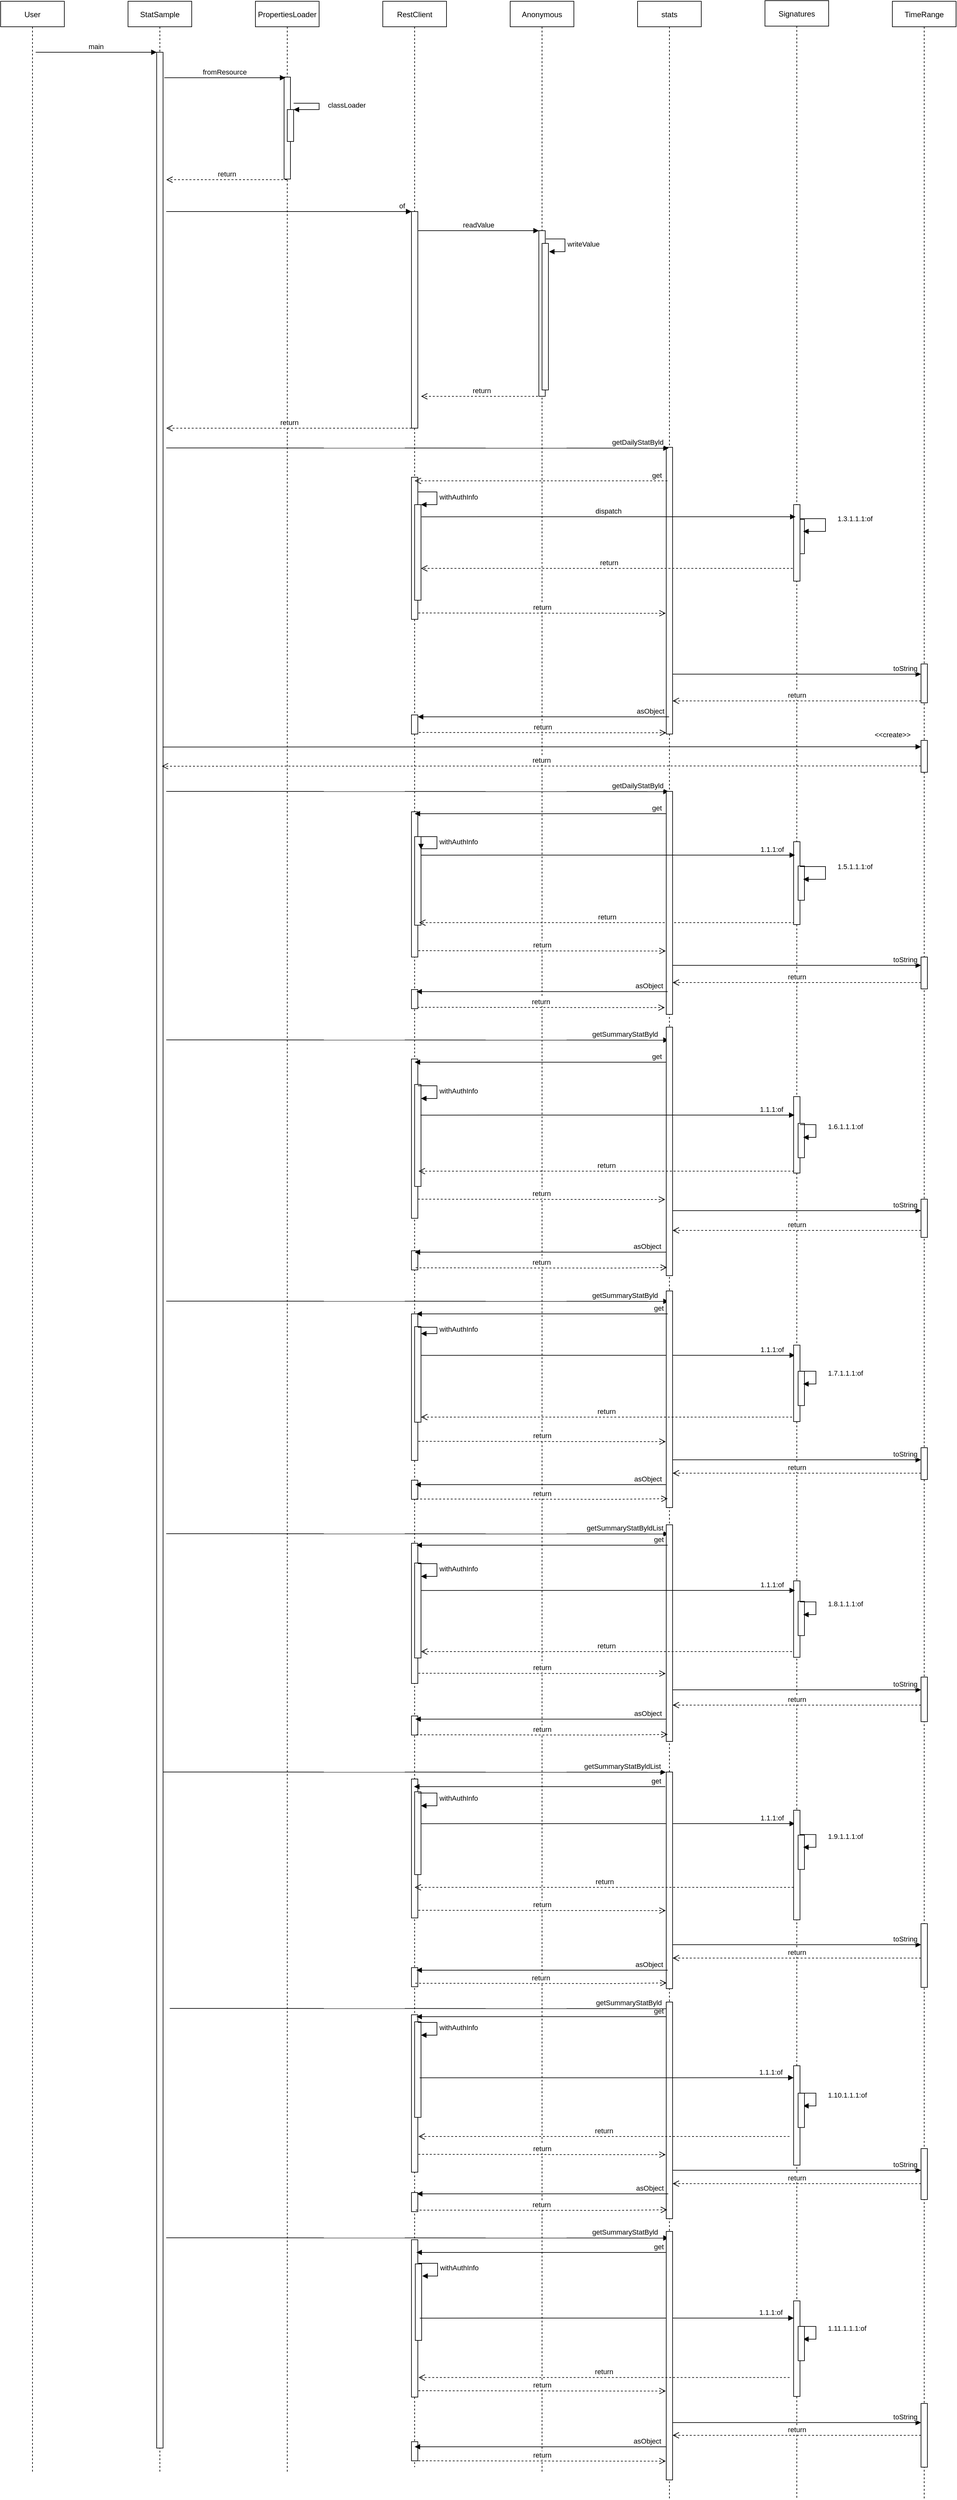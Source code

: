 <mxfile version="15.7.0" type="github">
  <diagram id="kgpKYQtTHZ0yAKxKKP6v" name="Page-1">
    <mxGraphModel dx="1483" dy="781" grid="1" gridSize="10" guides="1" tooltips="1" connect="1" arrows="1" fold="1" page="1" pageScale="1" pageWidth="1169" pageHeight="1654" math="0" shadow="0">
      <root>
        <mxCell id="0" />
        <mxCell id="1" parent="0" />
        <mxCell id="QkMDThP16RGxQZJ2cedM-3" value="RestClient" style="shape=umlLifeline;perimeter=lifelinePerimeter;container=1;collapsible=0;recursiveResize=0;rounded=0;shadow=0;strokeWidth=1;" parent="1" vertex="1">
          <mxGeometry x="680" y="80" width="100" height="3870" as="geometry" />
        </mxCell>
        <mxCell id="QkMDThP16RGxQZJ2cedM-24" value="" style="html=1;points=[];perimeter=orthogonalPerimeter;" parent="QkMDThP16RGxQZJ2cedM-3" vertex="1">
          <mxGeometry x="45" y="330" width="10" height="340" as="geometry" />
        </mxCell>
        <mxCell id="QkMDThP16RGxQZJ2cedM-36" value="" style="html=1;points=[];perimeter=orthogonalPerimeter;" vertex="1" parent="QkMDThP16RGxQZJ2cedM-3">
          <mxGeometry x="45" y="747" width="10" height="223" as="geometry" />
        </mxCell>
        <mxCell id="QkMDThP16RGxQZJ2cedM-37" value="" style="html=1;points=[];perimeter=orthogonalPerimeter;" vertex="1" parent="QkMDThP16RGxQZJ2cedM-3">
          <mxGeometry x="45" y="1120" width="10" height="30" as="geometry" />
        </mxCell>
        <mxCell id="QkMDThP16RGxQZJ2cedM-41" value="" style="html=1;points=[];perimeter=orthogonalPerimeter;" vertex="1" parent="QkMDThP16RGxQZJ2cedM-3">
          <mxGeometry x="45" y="1272" width="10" height="228" as="geometry" />
        </mxCell>
        <mxCell id="QkMDThP16RGxQZJ2cedM-42" value="" style="html=1;points=[];perimeter=orthogonalPerimeter;" vertex="1" parent="QkMDThP16RGxQZJ2cedM-3">
          <mxGeometry x="45" y="1551" width="10" height="30" as="geometry" />
        </mxCell>
        <mxCell id="QkMDThP16RGxQZJ2cedM-48" value="" style="html=1;points=[];perimeter=orthogonalPerimeter;" vertex="1" parent="QkMDThP16RGxQZJ2cedM-3">
          <mxGeometry x="45" y="1660" width="10" height="250" as="geometry" />
        </mxCell>
        <mxCell id="QkMDThP16RGxQZJ2cedM-50" value="" style="html=1;points=[];perimeter=orthogonalPerimeter;" vertex="1" parent="QkMDThP16RGxQZJ2cedM-3">
          <mxGeometry x="45" y="2060" width="10" height="230" as="geometry" />
        </mxCell>
        <mxCell id="QkMDThP16RGxQZJ2cedM-52" value="" style="html=1;points=[];perimeter=orthogonalPerimeter;" vertex="1" parent="QkMDThP16RGxQZJ2cedM-3">
          <mxGeometry x="45" y="2321" width="10" height="30" as="geometry" />
        </mxCell>
        <mxCell id="QkMDThP16RGxQZJ2cedM-53" value="" style="html=1;points=[];perimeter=orthogonalPerimeter;" vertex="1" parent="QkMDThP16RGxQZJ2cedM-3">
          <mxGeometry x="45" y="2420" width="10" height="220" as="geometry" />
        </mxCell>
        <mxCell id="QkMDThP16RGxQZJ2cedM-55" value="" style="html=1;points=[];perimeter=orthogonalPerimeter;" vertex="1" parent="QkMDThP16RGxQZJ2cedM-3">
          <mxGeometry x="45" y="2691" width="10" height="30" as="geometry" />
        </mxCell>
        <mxCell id="QkMDThP16RGxQZJ2cedM-56" value="" style="html=1;points=[];perimeter=orthogonalPerimeter;" vertex="1" parent="QkMDThP16RGxQZJ2cedM-3">
          <mxGeometry x="45" y="2790" width="10" height="218" as="geometry" />
        </mxCell>
        <mxCell id="QkMDThP16RGxQZJ2cedM-58" value="" style="html=1;points=[];perimeter=orthogonalPerimeter;" vertex="1" parent="QkMDThP16RGxQZJ2cedM-3">
          <mxGeometry x="45" y="3086" width="10" height="30" as="geometry" />
        </mxCell>
        <mxCell id="QkMDThP16RGxQZJ2cedM-63" value="" style="html=1;points=[];perimeter=orthogonalPerimeter;" vertex="1" parent="QkMDThP16RGxQZJ2cedM-3">
          <mxGeometry x="45" y="3513" width="10" height="247" as="geometry" />
        </mxCell>
        <mxCell id="QkMDThP16RGxQZJ2cedM-65" value="" style="html=1;points=[];perimeter=orthogonalPerimeter;" vertex="1" parent="QkMDThP16RGxQZJ2cedM-3">
          <mxGeometry x="45" y="3830" width="10" height="30" as="geometry" />
        </mxCell>
        <mxCell id="QkMDThP16RGxQZJ2cedM-66" value="" style="html=1;points=[];perimeter=orthogonalPerimeter;" vertex="1" parent="QkMDThP16RGxQZJ2cedM-3">
          <mxGeometry x="50" y="790" width="10" height="150" as="geometry" />
        </mxCell>
        <mxCell id="QkMDThP16RGxQZJ2cedM-67" value="withAuthInfo" style="edgeStyle=orthogonalEdgeStyle;html=1;align=left;spacingLeft=2;endArrow=block;rounded=0;entryX=1;entryY=0;" edge="1" parent="QkMDThP16RGxQZJ2cedM-3" target="QkMDThP16RGxQZJ2cedM-66">
          <mxGeometry relative="1" as="geometry">
            <mxPoint x="55" y="770" as="sourcePoint" />
            <Array as="points">
              <mxPoint x="85" y="770" />
            </Array>
          </mxGeometry>
        </mxCell>
        <mxCell id="QkMDThP16RGxQZJ2cedM-68" value="" style="html=1;points=[];perimeter=orthogonalPerimeter;" vertex="1" parent="QkMDThP16RGxQZJ2cedM-3">
          <mxGeometry x="50" y="1311" width="10" height="139" as="geometry" />
        </mxCell>
        <mxCell id="QkMDThP16RGxQZJ2cedM-69" value="withAuthInfo" style="edgeStyle=orthogonalEdgeStyle;html=1;align=left;spacingLeft=2;endArrow=block;rounded=0;entryX=1;entryY=0;" edge="1" parent="QkMDThP16RGxQZJ2cedM-3">
          <mxGeometry relative="1" as="geometry">
            <mxPoint x="55" y="1311" as="sourcePoint" />
            <Array as="points">
              <mxPoint x="85" y="1311" />
              <mxPoint x="85" y="1330" />
              <mxPoint x="60" y="1330" />
            </Array>
            <mxPoint x="60" y="1331" as="targetPoint" />
          </mxGeometry>
        </mxCell>
        <mxCell id="QkMDThP16RGxQZJ2cedM-70" value="" style="html=1;points=[];perimeter=orthogonalPerimeter;" vertex="1" parent="QkMDThP16RGxQZJ2cedM-3">
          <mxGeometry x="50" y="1700" width="10" height="160" as="geometry" />
        </mxCell>
        <mxCell id="QkMDThP16RGxQZJ2cedM-71" value="withAuthInfo" style="edgeStyle=orthogonalEdgeStyle;html=1;align=left;spacingLeft=2;endArrow=block;rounded=0;entryX=1;entryY=0;" edge="1" parent="QkMDThP16RGxQZJ2cedM-3">
          <mxGeometry relative="1" as="geometry">
            <mxPoint x="55" y="1702" as="sourcePoint" />
            <Array as="points">
              <mxPoint x="85" y="1702" />
            </Array>
            <mxPoint x="60" y="1722" as="targetPoint" />
          </mxGeometry>
        </mxCell>
        <mxCell id="QkMDThP16RGxQZJ2cedM-72" value="" style="html=1;points=[];perimeter=orthogonalPerimeter;" vertex="1" parent="QkMDThP16RGxQZJ2cedM-3">
          <mxGeometry x="50" y="2080" width="10" height="150" as="geometry" />
        </mxCell>
        <mxCell id="QkMDThP16RGxQZJ2cedM-73" value="withAuthInfo" style="edgeStyle=orthogonalEdgeStyle;html=1;align=left;spacingLeft=2;endArrow=block;rounded=0;entryX=1;entryY=0;" edge="1" parent="QkMDThP16RGxQZJ2cedM-3">
          <mxGeometry relative="1" as="geometry">
            <mxPoint x="55" y="2081" as="sourcePoint" />
            <Array as="points">
              <mxPoint x="85" y="2081" />
            </Array>
            <mxPoint x="60" y="2091" as="targetPoint" />
          </mxGeometry>
        </mxCell>
        <mxCell id="QkMDThP16RGxQZJ2cedM-74" value="" style="html=1;points=[];perimeter=orthogonalPerimeter;" vertex="1" parent="QkMDThP16RGxQZJ2cedM-3">
          <mxGeometry x="50" y="2451" width="10" height="149" as="geometry" />
        </mxCell>
        <mxCell id="QkMDThP16RGxQZJ2cedM-75" value="withAuthInfo" style="edgeStyle=orthogonalEdgeStyle;html=1;align=left;spacingLeft=2;endArrow=block;rounded=0;entryX=1;entryY=0;" edge="1" parent="QkMDThP16RGxQZJ2cedM-3">
          <mxGeometry relative="1" as="geometry">
            <mxPoint x="55" y="2452" as="sourcePoint" />
            <Array as="points">
              <mxPoint x="85" y="2452" />
            </Array>
            <mxPoint x="60" y="2472" as="targetPoint" />
          </mxGeometry>
        </mxCell>
        <mxCell id="QkMDThP16RGxQZJ2cedM-76" value="" style="html=1;points=[];perimeter=orthogonalPerimeter;" vertex="1" parent="QkMDThP16RGxQZJ2cedM-3">
          <mxGeometry x="50" y="2810" width="10" height="130" as="geometry" />
        </mxCell>
        <mxCell id="QkMDThP16RGxQZJ2cedM-77" value="withAuthInfo" style="edgeStyle=orthogonalEdgeStyle;html=1;align=left;spacingLeft=2;endArrow=block;rounded=0;entryX=1;entryY=0;" edge="1" parent="QkMDThP16RGxQZJ2cedM-3">
          <mxGeometry relative="1" as="geometry">
            <mxPoint x="55" y="2812" as="sourcePoint" />
            <Array as="points">
              <mxPoint x="85" y="2812" />
            </Array>
            <mxPoint x="60" y="2832" as="targetPoint" />
          </mxGeometry>
        </mxCell>
        <mxCell id="QkMDThP16RGxQZJ2cedM-80" value="" style="html=1;points=[];perimeter=orthogonalPerimeter;" vertex="1" parent="QkMDThP16RGxQZJ2cedM-3">
          <mxGeometry x="51" y="3551" width="10" height="120" as="geometry" />
        </mxCell>
        <mxCell id="4GVTrCW4khlCdeunZ2BW-209" value="" style="html=1;points=[];perimeter=orthogonalPerimeter;" vertex="1" parent="QkMDThP16RGxQZJ2cedM-3">
          <mxGeometry x="45" y="3160" width="10" height="247" as="geometry" />
        </mxCell>
        <mxCell id="3nuBFxr9cyL0pnOWT2aG-1" value="User" style="shape=umlLifeline;perimeter=lifelinePerimeter;container=1;collapsible=0;recursiveResize=0;rounded=0;shadow=0;strokeWidth=1;" parent="1" vertex="1">
          <mxGeometry x="80" y="80" width="100" height="3880" as="geometry" />
        </mxCell>
        <mxCell id="3nuBFxr9cyL0pnOWT2aG-5" value="StatSample" style="shape=umlLifeline;perimeter=lifelinePerimeter;container=1;collapsible=0;recursiveResize=0;rounded=0;shadow=0;strokeWidth=1;" parent="1" vertex="1">
          <mxGeometry x="280" y="80" width="100" height="3880" as="geometry" />
        </mxCell>
        <mxCell id="3nuBFxr9cyL0pnOWT2aG-6" value="" style="points=[];perimeter=orthogonalPerimeter;rounded=0;shadow=0;strokeWidth=1;" parent="3nuBFxr9cyL0pnOWT2aG-5" vertex="1">
          <mxGeometry x="45" y="80" width="10" height="3760" as="geometry" />
        </mxCell>
        <mxCell id="3nuBFxr9cyL0pnOWT2aG-8" value="main" style="verticalAlign=bottom;endArrow=block;entryX=0;entryY=0;shadow=0;strokeWidth=1;" parent="1" target="3nuBFxr9cyL0pnOWT2aG-6" edge="1">
          <mxGeometry relative="1" as="geometry">
            <mxPoint x="135" y="160.0" as="sourcePoint" />
          </mxGeometry>
        </mxCell>
        <mxCell id="QkMDThP16RGxQZJ2cedM-1" value="PropertiesLoader" style="shape=umlLifeline;perimeter=lifelinePerimeter;container=1;collapsible=0;recursiveResize=0;rounded=0;shadow=0;strokeWidth=1;" parent="1" vertex="1">
          <mxGeometry x="480" y="80" width="100" height="3880" as="geometry" />
        </mxCell>
        <mxCell id="QkMDThP16RGxQZJ2cedM-2" value="" style="points=[];perimeter=orthogonalPerimeter;rounded=0;shadow=0;strokeWidth=1;" parent="QkMDThP16RGxQZJ2cedM-1" vertex="1">
          <mxGeometry x="45" y="119" width="10" height="160" as="geometry" />
        </mxCell>
        <mxCell id="QkMDThP16RGxQZJ2cedM-22" value="" style="html=1;points=[];perimeter=orthogonalPerimeter;" parent="QkMDThP16RGxQZJ2cedM-1" vertex="1">
          <mxGeometry x="50" y="170" width="10" height="50" as="geometry" />
        </mxCell>
        <mxCell id="QkMDThP16RGxQZJ2cedM-23" value="classLoader" style="edgeStyle=orthogonalEdgeStyle;html=1;align=left;spacingLeft=2;endArrow=block;rounded=0;entryX=1;entryY=0;" parent="QkMDThP16RGxQZJ2cedM-1" target="QkMDThP16RGxQZJ2cedM-22" edge="1">
          <mxGeometry x="-0.059" y="10" relative="1" as="geometry">
            <mxPoint x="60" y="160" as="sourcePoint" />
            <Array as="points">
              <mxPoint x="100" y="160" />
              <mxPoint x="100" y="170" />
            </Array>
            <mxPoint as="offset" />
          </mxGeometry>
        </mxCell>
        <mxCell id="QkMDThP16RGxQZJ2cedM-5" value="Anonymous" style="shape=umlLifeline;perimeter=lifelinePerimeter;container=1;collapsible=0;recursiveResize=0;rounded=0;shadow=0;strokeWidth=1;" parent="1" vertex="1">
          <mxGeometry x="880" y="80" width="100" height="3880" as="geometry" />
        </mxCell>
        <mxCell id="QkMDThP16RGxQZJ2cedM-28" value="" style="html=1;points=[];perimeter=orthogonalPerimeter;" parent="QkMDThP16RGxQZJ2cedM-5" vertex="1">
          <mxGeometry x="45" y="360" width="10" height="260" as="geometry" />
        </mxCell>
        <mxCell id="QkMDThP16RGxQZJ2cedM-34" value="" style="html=1;points=[];perimeter=orthogonalPerimeter;" parent="QkMDThP16RGxQZJ2cedM-5" vertex="1">
          <mxGeometry x="50" y="415" width="10" height="175" as="geometry" />
        </mxCell>
        <mxCell id="BU8PxRa7izRdhDDr3gum-3" value="" style="points=[];perimeter=orthogonalPerimeter;rounded=0;shadow=0;strokeWidth=1;" parent="QkMDThP16RGxQZJ2cedM-5" vertex="1">
          <mxGeometry x="50" y="380" width="10" height="230" as="geometry" />
        </mxCell>
        <mxCell id="4GVTrCW4khlCdeunZ2BW-98" value="getDailyStatByld" style="html=1;verticalAlign=bottom;endArrow=block;rounded=0;entryX=0.394;entryY=0.003;entryDx=0;entryDy=0;entryPerimeter=0;" edge="1" parent="QkMDThP16RGxQZJ2cedM-5">
          <mxGeometry x="0.876" width="80" relative="1" as="geometry">
            <mxPoint x="-540" y="1240" as="sourcePoint" />
            <mxPoint x="248.94" y="1240.35" as="targetPoint" />
            <mxPoint as="offset" />
          </mxGeometry>
        </mxCell>
        <mxCell id="4GVTrCW4khlCdeunZ2BW-109" value="getSummaryStatByld" style="html=1;verticalAlign=bottom;endArrow=block;rounded=0;entryX=0.394;entryY=0.003;entryDx=0;entryDy=0;entryPerimeter=0;" edge="1" parent="QkMDThP16RGxQZJ2cedM-5">
          <mxGeometry x="0.825" width="80" relative="1" as="geometry">
            <mxPoint x="-540" y="1630" as="sourcePoint" />
            <mxPoint x="248.94" y="1630.35" as="targetPoint" />
            <mxPoint as="offset" />
          </mxGeometry>
        </mxCell>
        <mxCell id="4GVTrCW4khlCdeunZ2BW-110" value="get" style="html=1;verticalAlign=bottom;endArrow=block;rounded=0;" edge="1" parent="QkMDThP16RGxQZJ2cedM-5">
          <mxGeometry x="-0.926" relative="1" as="geometry">
            <mxPoint x="244.5" y="1665" as="sourcePoint" />
            <mxPoint x="-150" y="1665" as="targetPoint" />
            <mxPoint as="offset" />
          </mxGeometry>
        </mxCell>
        <mxCell id="4GVTrCW4khlCdeunZ2BW-116" value="1.1.1:of" style="html=1;verticalAlign=bottom;endArrow=block;rounded=0;entryX=0.3;entryY=0.1;entryDx=0;entryDy=0;entryPerimeter=0;exitX=1.081;exitY=0.053;exitDx=0;exitDy=0;exitPerimeter=0;" edge="1" parent="QkMDThP16RGxQZJ2cedM-5">
          <mxGeometry x="0.873" width="80" relative="1" as="geometry">
            <mxPoint x="-140.0" y="2125.07" as="sourcePoint" />
            <mxPoint x="447.19" y="2125" as="targetPoint" />
            <mxPoint x="1" as="offset" />
          </mxGeometry>
        </mxCell>
        <mxCell id="4GVTrCW4khlCdeunZ2BW-126" value="getSummaryStatByld" style="html=1;verticalAlign=bottom;endArrow=block;rounded=0;entryX=0.394;entryY=0.003;entryDx=0;entryDy=0;entryPerimeter=0;" edge="1" parent="QkMDThP16RGxQZJ2cedM-5">
          <mxGeometry x="0.825" width="80" relative="1" as="geometry">
            <mxPoint x="-540" y="2040" as="sourcePoint" />
            <mxPoint x="248.94" y="2040.35" as="targetPoint" />
            <mxPoint as="offset" />
          </mxGeometry>
        </mxCell>
        <mxCell id="4GVTrCW4khlCdeunZ2BW-130" value="1.1.1:of" style="html=1;verticalAlign=bottom;endArrow=block;rounded=0;entryX=0.3;entryY=0.1;entryDx=0;entryDy=0;entryPerimeter=0;exitX=1.081;exitY=0.053;exitDx=0;exitDy=0;exitPerimeter=0;" edge="1" parent="QkMDThP16RGxQZJ2cedM-5">
          <mxGeometry x="0.873" width="80" relative="1" as="geometry">
            <mxPoint x="-140" y="2860.07" as="sourcePoint" />
            <mxPoint x="447.19" y="2860.0" as="targetPoint" />
            <mxPoint x="1" as="offset" />
          </mxGeometry>
        </mxCell>
        <mxCell id="4GVTrCW4khlCdeunZ2BW-132" value="return" style="html=1;verticalAlign=bottom;endArrow=open;dashed=1;endSize=8;exitX=1.165;exitY=0.936;rounded=0;exitDx=0;exitDy=0;exitPerimeter=0;" edge="1" parent="QkMDThP16RGxQZJ2cedM-5">
          <mxGeometry relative="1" as="geometry">
            <mxPoint x="244.17" y="2996.47" as="targetPoint" />
            <mxPoint x="-144.18" y="2995.998" as="sourcePoint" />
            <Array as="points">
              <mxPoint x="169.17" y="2996.47" />
            </Array>
          </mxGeometry>
        </mxCell>
        <mxCell id="4GVTrCW4khlCdeunZ2BW-136" value="get" style="html=1;verticalAlign=bottom;endArrow=block;rounded=0;" edge="1" parent="QkMDThP16RGxQZJ2cedM-5">
          <mxGeometry x="-0.926" relative="1" as="geometry">
            <mxPoint x="247.25" y="3163" as="sourcePoint" />
            <mxPoint x="-147.25" y="3163" as="targetPoint" />
            <mxPoint as="offset" />
          </mxGeometry>
        </mxCell>
        <mxCell id="4GVTrCW4khlCdeunZ2BW-194" value="1.1.1:of" style="html=1;verticalAlign=bottom;endArrow=block;rounded=0;entryX=0.3;entryY=0.1;entryDx=0;entryDy=0;entryPerimeter=0;exitX=1.081;exitY=0.053;exitDx=0;exitDy=0;exitPerimeter=0;" edge="1" parent="QkMDThP16RGxQZJ2cedM-5">
          <mxGeometry x="0.873" width="80" relative="1" as="geometry">
            <mxPoint x="-142.01" y="3636.07" as="sourcePoint" />
            <mxPoint x="445.18" y="3636" as="targetPoint" />
            <mxPoint x="1" as="offset" />
          </mxGeometry>
        </mxCell>
        <mxCell id="4GVTrCW4khlCdeunZ2BW-197" value="get" style="html=1;verticalAlign=bottom;endArrow=block;rounded=0;" edge="1" parent="QkMDThP16RGxQZJ2cedM-5">
          <mxGeometry x="-0.926" relative="1" as="geometry">
            <mxPoint x="247.25" y="3533" as="sourcePoint" />
            <mxPoint x="-147.25" y="3533" as="targetPoint" />
            <mxPoint as="offset" />
          </mxGeometry>
        </mxCell>
        <mxCell id="4GVTrCW4khlCdeunZ2BW-205" value="getSummaryStatByldList" style="html=1;verticalAlign=bottom;endArrow=block;rounded=0;entryX=0.394;entryY=0.003;entryDx=0;entryDy=0;entryPerimeter=0;" edge="1" parent="QkMDThP16RGxQZJ2cedM-5">
          <mxGeometry x="0.825" width="80" relative="1" as="geometry">
            <mxPoint x="-540" y="2405" as="sourcePoint" />
            <mxPoint x="248.94" y="2405.35" as="targetPoint" />
            <mxPoint as="offset" />
          </mxGeometry>
        </mxCell>
        <mxCell id="4GVTrCW4khlCdeunZ2BW-207" value="getSummaryStatByld" style="html=1;verticalAlign=bottom;endArrow=block;rounded=0;entryX=0.394;entryY=0.003;entryDx=0;entryDy=0;entryPerimeter=0;" edge="1" parent="QkMDThP16RGxQZJ2cedM-5">
          <mxGeometry x="0.825" width="80" relative="1" as="geometry">
            <mxPoint x="-534.47" y="3150" as="sourcePoint" />
            <mxPoint x="254.47" y="3150.35" as="targetPoint" />
            <mxPoint as="offset" />
          </mxGeometry>
        </mxCell>
        <mxCell id="4GVTrCW4khlCdeunZ2BW-208" value="getSummaryStatByld" style="html=1;verticalAlign=bottom;endArrow=block;rounded=0;entryX=0.394;entryY=0.003;entryDx=0;entryDy=0;entryPerimeter=0;" edge="1" parent="QkMDThP16RGxQZJ2cedM-5">
          <mxGeometry x="0.825" width="80" relative="1" as="geometry">
            <mxPoint x="-540" y="3510" as="sourcePoint" />
            <mxPoint x="248.94" y="3510.35" as="targetPoint" />
            <mxPoint as="offset" />
          </mxGeometry>
        </mxCell>
        <mxCell id="QkMDThP16RGxQZJ2cedM-7" value="stats" style="shape=umlLifeline;perimeter=lifelinePerimeter;container=1;collapsible=0;recursiveResize=0;rounded=0;shadow=0;strokeWidth=1;" parent="1" vertex="1">
          <mxGeometry x="1080" y="80" width="100" height="3920" as="geometry" />
        </mxCell>
        <mxCell id="BU8PxRa7izRdhDDr3gum-17" value="" style="points=[];perimeter=orthogonalPerimeter;rounded=0;shadow=0;strokeWidth=1;" parent="QkMDThP16RGxQZJ2cedM-7" vertex="1">
          <mxGeometry x="45" y="700" width="10" height="450" as="geometry" />
        </mxCell>
        <mxCell id="4GVTrCW4khlCdeunZ2BW-11" value="" style="points=[];perimeter=orthogonalPerimeter;rounded=0;shadow=0;strokeWidth=1;" vertex="1" parent="QkMDThP16RGxQZJ2cedM-7">
          <mxGeometry x="45" y="1610" width="10" height="390" as="geometry" />
        </mxCell>
        <mxCell id="4GVTrCW4khlCdeunZ2BW-15" value="" style="points=[];perimeter=orthogonalPerimeter;rounded=0;shadow=0;strokeWidth=1;" vertex="1" parent="QkMDThP16RGxQZJ2cedM-7">
          <mxGeometry x="45" y="2024" width="10" height="340" as="geometry" />
        </mxCell>
        <mxCell id="4GVTrCW4khlCdeunZ2BW-27" value="" style="points=[];perimeter=orthogonalPerimeter;rounded=0;shadow=0;strokeWidth=1;" vertex="1" parent="QkMDThP16RGxQZJ2cedM-7">
          <mxGeometry x="45" y="2391" width="10" height="340" as="geometry" />
        </mxCell>
        <mxCell id="4GVTrCW4khlCdeunZ2BW-92" value="" style="points=[];perimeter=orthogonalPerimeter;rounded=0;shadow=0;strokeWidth=1;" vertex="1" parent="QkMDThP16RGxQZJ2cedM-7">
          <mxGeometry x="45" y="3500" width="10" height="390" as="geometry" />
        </mxCell>
        <mxCell id="4GVTrCW4khlCdeunZ2BW-103" value="return" style="html=1;verticalAlign=bottom;endArrow=open;dashed=1;endSize=8;rounded=0;" edge="1" parent="QkMDThP16RGxQZJ2cedM-7">
          <mxGeometry relative="1" as="geometry">
            <mxPoint x="246.5" y="1446.0" as="sourcePoint" />
            <mxPoint x="-343" y="1446.0" as="targetPoint" />
            <Array as="points">
              <mxPoint x="157" y="1446" />
            </Array>
          </mxGeometry>
        </mxCell>
        <mxCell id="4GVTrCW4khlCdeunZ2BW-117" value="return" style="html=1;verticalAlign=bottom;endArrow=open;dashed=1;endSize=8;rounded=0;" edge="1" parent="QkMDThP16RGxQZJ2cedM-7">
          <mxGeometry relative="1" as="geometry">
            <mxPoint x="242.5" y="2222" as="sourcePoint" />
            <mxPoint x="-340" y="2222" as="targetPoint" />
            <Array as="points">
              <mxPoint x="153" y="2222" />
            </Array>
          </mxGeometry>
        </mxCell>
        <mxCell id="4GVTrCW4khlCdeunZ2BW-122" value="return" style="html=1;verticalAlign=bottom;endArrow=open;dashed=1;endSize=8;rounded=0;" edge="1" parent="QkMDThP16RGxQZJ2cedM-7">
          <mxGeometry relative="1" as="geometry">
            <mxPoint x="242.5" y="2590" as="sourcePoint" />
            <mxPoint x="-340" y="2590" as="targetPoint" />
            <Array as="points">
              <mxPoint x="153" y="2590" />
            </Array>
          </mxGeometry>
        </mxCell>
        <mxCell id="4GVTrCW4khlCdeunZ2BW-195" value="return" style="html=1;verticalAlign=bottom;endArrow=open;dashed=1;endSize=8;rounded=0;" edge="1" parent="QkMDThP16RGxQZJ2cedM-7">
          <mxGeometry relative="1" as="geometry">
            <mxPoint x="238.68" y="3729.29" as="sourcePoint" />
            <mxPoint x="-343.82" y="3729.29" as="targetPoint" />
            <Array as="points">
              <mxPoint x="149.18" y="3729.29" />
            </Array>
          </mxGeometry>
        </mxCell>
        <mxCell id="QkMDThP16RGxQZJ2cedM-9" value="Signatures" style="shape=umlLifeline;perimeter=lifelinePerimeter;container=1;collapsible=0;recursiveResize=0;rounded=0;shadow=0;strokeWidth=1;" parent="1" vertex="1">
          <mxGeometry x="1280" y="79" width="100" height="3921" as="geometry" />
        </mxCell>
        <mxCell id="BU8PxRa7izRdhDDr3gum-19" value="" style="points=[];perimeter=orthogonalPerimeter;rounded=0;shadow=0;strokeWidth=1;" parent="QkMDThP16RGxQZJ2cedM-9" vertex="1">
          <mxGeometry x="52" y="814.25" width="10" height="53.75" as="geometry" />
        </mxCell>
        <mxCell id="4GVTrCW4khlCdeunZ2BW-2" value="" style="points=[];perimeter=orthogonalPerimeter;rounded=0;shadow=0;strokeWidth=1;" vertex="1" parent="QkMDThP16RGxQZJ2cedM-9">
          <mxGeometry x="45" y="1320" width="10" height="130" as="geometry" />
        </mxCell>
        <mxCell id="4GVTrCW4khlCdeunZ2BW-3" value="" style="points=[];perimeter=orthogonalPerimeter;rounded=0;shadow=0;strokeWidth=1;" vertex="1" parent="QkMDThP16RGxQZJ2cedM-9">
          <mxGeometry x="52" y="1358.12" width="10" height="53.75" as="geometry" />
        </mxCell>
        <mxCell id="4GVTrCW4khlCdeunZ2BW-17" value="" style="points=[];perimeter=orthogonalPerimeter;rounded=0;shadow=0;strokeWidth=1;" vertex="1" parent="QkMDThP16RGxQZJ2cedM-9">
          <mxGeometry x="45" y="1720" width="10" height="120" as="geometry" />
        </mxCell>
        <mxCell id="4GVTrCW4khlCdeunZ2BW-18" value="" style="points=[];perimeter=orthogonalPerimeter;rounded=0;shadow=0;strokeWidth=1;" vertex="1" parent="QkMDThP16RGxQZJ2cedM-9">
          <mxGeometry x="52" y="1762.12" width="10" height="53.75" as="geometry" />
        </mxCell>
        <mxCell id="4GVTrCW4khlCdeunZ2BW-22" value="" style="points=[];perimeter=orthogonalPerimeter;rounded=0;shadow=0;strokeWidth=1;" vertex="1" parent="QkMDThP16RGxQZJ2cedM-9">
          <mxGeometry x="45" y="2110" width="10" height="120" as="geometry" />
        </mxCell>
        <mxCell id="4GVTrCW4khlCdeunZ2BW-23" value="" style="points=[];perimeter=orthogonalPerimeter;rounded=0;shadow=0;strokeWidth=1;" vertex="1" parent="QkMDThP16RGxQZJ2cedM-9">
          <mxGeometry x="52" y="2151.13" width="10" height="53.75" as="geometry" />
        </mxCell>
        <mxCell id="4GVTrCW4khlCdeunZ2BW-25" value="toString" style="html=1;verticalAlign=bottom;endArrow=block;rounded=0;" edge="1" parent="QkMDThP16RGxQZJ2cedM-9">
          <mxGeometry x="0.872" relative="1" as="geometry">
            <mxPoint x="-145" y="2290" as="sourcePoint" />
            <mxPoint x="245" y="2290" as="targetPoint" />
            <mxPoint as="offset" />
          </mxGeometry>
        </mxCell>
        <mxCell id="4GVTrCW4khlCdeunZ2BW-29" value="" style="points=[];perimeter=orthogonalPerimeter;rounded=0;shadow=0;strokeWidth=1;" vertex="1" parent="QkMDThP16RGxQZJ2cedM-9">
          <mxGeometry x="45" y="2480" width="10" height="120" as="geometry" />
        </mxCell>
        <mxCell id="4GVTrCW4khlCdeunZ2BW-30" value="" style="points=[];perimeter=orthogonalPerimeter;rounded=0;shadow=0;strokeWidth=1;" vertex="1" parent="QkMDThP16RGxQZJ2cedM-9">
          <mxGeometry x="52" y="2512.12" width="10" height="53.75" as="geometry" />
        </mxCell>
        <mxCell id="4GVTrCW4khlCdeunZ2BW-35" value="" style="points=[];perimeter=orthogonalPerimeter;rounded=0;shadow=0;strokeWidth=1;" vertex="1" parent="QkMDThP16RGxQZJ2cedM-9">
          <mxGeometry x="45" y="2840" width="10" height="172" as="geometry" />
        </mxCell>
        <mxCell id="4GVTrCW4khlCdeunZ2BW-36" value="" style="points=[];perimeter=orthogonalPerimeter;rounded=0;shadow=0;strokeWidth=1;" vertex="1" parent="QkMDThP16RGxQZJ2cedM-9">
          <mxGeometry x="52" y="2879.12" width="10" height="53.75" as="geometry" />
        </mxCell>
        <mxCell id="4GVTrCW4khlCdeunZ2BW-41" value="" style="points=[];perimeter=orthogonalPerimeter;rounded=0;shadow=0;strokeWidth=1;" vertex="1" parent="QkMDThP16RGxQZJ2cedM-9">
          <mxGeometry x="45" y="3241" width="10" height="156" as="geometry" />
        </mxCell>
        <mxCell id="4GVTrCW4khlCdeunZ2BW-49" value="1.5.1.1.1:of" style="edgeStyle=orthogonalEdgeStyle;html=1;align=left;spacingLeft=2;endArrow=block;rounded=0;entryX=1;entryY=0;" edge="1" parent="QkMDThP16RGxQZJ2cedM-9">
          <mxGeometry x="-0.158" y="15" relative="1" as="geometry">
            <mxPoint x="55" y="1359" as="sourcePoint" />
            <Array as="points">
              <mxPoint x="95" y="1359" />
              <mxPoint x="95" y="1379" />
            </Array>
            <mxPoint x="60" y="1379" as="targetPoint" />
            <mxPoint as="offset" />
          </mxGeometry>
        </mxCell>
        <mxCell id="4GVTrCW4khlCdeunZ2BW-50" value="1.6.1.1.1:of" style="edgeStyle=orthogonalEdgeStyle;html=1;align=left;spacingLeft=2;endArrow=block;rounded=0;entryX=1;entryY=0;" edge="1" parent="QkMDThP16RGxQZJ2cedM-9">
          <mxGeometry x="-0.158" y="15" relative="1" as="geometry">
            <mxPoint x="55" y="1764" as="sourcePoint" />
            <Array as="points">
              <mxPoint x="80" y="1764" />
              <mxPoint x="80" y="1784" />
            </Array>
            <mxPoint x="60" y="1784" as="targetPoint" />
            <mxPoint as="offset" />
          </mxGeometry>
        </mxCell>
        <mxCell id="4GVTrCW4khlCdeunZ2BW-51" value="1.7.1.1.1:of" style="edgeStyle=orthogonalEdgeStyle;html=1;align=left;spacingLeft=2;endArrow=block;rounded=0;entryX=1;entryY=0;" edge="1" parent="QkMDThP16RGxQZJ2cedM-9">
          <mxGeometry x="-0.158" y="15" relative="1" as="geometry">
            <mxPoint x="55" y="2151" as="sourcePoint" />
            <Array as="points">
              <mxPoint x="80" y="2151" />
              <mxPoint x="80" y="2171" />
            </Array>
            <mxPoint x="60" y="2171" as="targetPoint" />
            <mxPoint as="offset" />
          </mxGeometry>
        </mxCell>
        <mxCell id="4GVTrCW4khlCdeunZ2BW-52" value="1.8.1.1.1:of" style="edgeStyle=orthogonalEdgeStyle;html=1;align=left;spacingLeft=2;endArrow=block;rounded=0;entryX=1;entryY=0;" edge="1" parent="QkMDThP16RGxQZJ2cedM-9">
          <mxGeometry x="-0.158" y="15" relative="1" as="geometry">
            <mxPoint x="55" y="2513" as="sourcePoint" />
            <Array as="points">
              <mxPoint x="80" y="2513" />
              <mxPoint x="80" y="2533" />
            </Array>
            <mxPoint x="60" y="2533" as="targetPoint" />
            <mxPoint as="offset" />
          </mxGeometry>
        </mxCell>
        <mxCell id="4GVTrCW4khlCdeunZ2BW-53" value="1.9.1.1.1:of" style="edgeStyle=orthogonalEdgeStyle;html=1;align=left;spacingLeft=2;endArrow=block;rounded=0;entryX=1;entryY=0;" edge="1" parent="QkMDThP16RGxQZJ2cedM-9">
          <mxGeometry x="-0.158" y="15" relative="1" as="geometry">
            <mxPoint x="55" y="2878.06" as="sourcePoint" />
            <Array as="points">
              <mxPoint x="80" y="2878.06" />
              <mxPoint x="80" y="2898.06" />
            </Array>
            <mxPoint x="60" y="2898.06" as="targetPoint" />
            <mxPoint as="offset" />
          </mxGeometry>
        </mxCell>
        <mxCell id="4GVTrCW4khlCdeunZ2BW-61" value="1.10.1.1.1:of" style="edgeStyle=orthogonalEdgeStyle;html=1;align=left;spacingLeft=2;endArrow=block;rounded=0;entryX=1;entryY=0;" edge="1" parent="QkMDThP16RGxQZJ2cedM-9">
          <mxGeometry x="-0.158" y="15" relative="1" as="geometry">
            <mxPoint x="55" y="3284" as="sourcePoint" />
            <Array as="points">
              <mxPoint x="80" y="3284" />
              <mxPoint x="80" y="3304" />
            </Array>
            <mxPoint x="60" y="3304" as="targetPoint" />
            <mxPoint as="offset" />
          </mxGeometry>
        </mxCell>
        <mxCell id="4GVTrCW4khlCdeunZ2BW-62" value="" style="points=[];perimeter=orthogonalPerimeter;rounded=0;shadow=0;strokeWidth=1;" vertex="1" parent="QkMDThP16RGxQZJ2cedM-9">
          <mxGeometry x="52" y="3284.12" width="10" height="53.75" as="geometry" />
        </mxCell>
        <mxCell id="4GVTrCW4khlCdeunZ2BW-63" value="" style="points=[];perimeter=orthogonalPerimeter;rounded=0;shadow=0;strokeWidth=1;" vertex="1" parent="QkMDThP16RGxQZJ2cedM-9">
          <mxGeometry x="45" y="3610" width="10" height="150" as="geometry" />
        </mxCell>
        <mxCell id="4GVTrCW4khlCdeunZ2BW-64" value="1.11.1.1.1:of" style="edgeStyle=orthogonalEdgeStyle;html=1;align=left;spacingLeft=2;endArrow=block;rounded=0;entryX=1;entryY=0;" edge="1" parent="QkMDThP16RGxQZJ2cedM-9">
          <mxGeometry x="-0.158" y="15" relative="1" as="geometry">
            <mxPoint x="55" y="3650.12" as="sourcePoint" />
            <Array as="points">
              <mxPoint x="80" y="3650.12" />
              <mxPoint x="80" y="3670.12" />
            </Array>
            <mxPoint x="60" y="3670.12" as="targetPoint" />
            <mxPoint as="offset" />
          </mxGeometry>
        </mxCell>
        <mxCell id="4GVTrCW4khlCdeunZ2BW-65" value="" style="points=[];perimeter=orthogonalPerimeter;rounded=0;shadow=0;strokeWidth=1;" vertex="1" parent="QkMDThP16RGxQZJ2cedM-9">
          <mxGeometry x="52" y="3650.12" width="10" height="53.75" as="geometry" />
        </mxCell>
        <mxCell id="4GVTrCW4khlCdeunZ2BW-32" value="toString" style="html=1;verticalAlign=bottom;endArrow=block;rounded=0;" edge="1" parent="QkMDThP16RGxQZJ2cedM-9">
          <mxGeometry x="0.872" relative="1" as="geometry">
            <mxPoint x="-145" y="2651" as="sourcePoint" />
            <mxPoint x="245" y="2651" as="targetPoint" />
            <mxPoint as="offset" />
          </mxGeometry>
        </mxCell>
        <mxCell id="QkMDThP16RGxQZJ2cedM-11" value="TimeRange" style="shape=umlLifeline;perimeter=lifelinePerimeter;container=1;collapsible=0;recursiveResize=0;rounded=0;shadow=0;strokeWidth=1;" parent="1" vertex="1">
          <mxGeometry x="1480" y="80" width="100" height="3920" as="geometry" />
        </mxCell>
        <mxCell id="BU8PxRa7izRdhDDr3gum-22" value="" style="html=1;points=[];perimeter=orthogonalPerimeter;" parent="QkMDThP16RGxQZJ2cedM-11" vertex="1">
          <mxGeometry x="45" y="1040" width="10" height="61" as="geometry" />
        </mxCell>
        <mxCell id="4GVTrCW4khlCdeunZ2BW-7" value="" style="html=1;points=[];perimeter=orthogonalPerimeter;" vertex="1" parent="QkMDThP16RGxQZJ2cedM-11">
          <mxGeometry x="45" y="1500" width="10" height="50" as="geometry" />
        </mxCell>
        <mxCell id="4GVTrCW4khlCdeunZ2BW-16" value="" style="html=1;points=[];perimeter=orthogonalPerimeter;" vertex="1" parent="QkMDThP16RGxQZJ2cedM-11">
          <mxGeometry x="45" y="1160" width="10" height="50" as="geometry" />
        </mxCell>
        <mxCell id="4GVTrCW4khlCdeunZ2BW-19" value="" style="html=1;points=[];perimeter=orthogonalPerimeter;" vertex="1" parent="QkMDThP16RGxQZJ2cedM-11">
          <mxGeometry x="45" y="1880" width="10" height="60" as="geometry" />
        </mxCell>
        <mxCell id="4GVTrCW4khlCdeunZ2BW-24" value="" style="html=1;points=[];perimeter=orthogonalPerimeter;" vertex="1" parent="QkMDThP16RGxQZJ2cedM-11">
          <mxGeometry x="45" y="2270" width="10" height="50" as="geometry" />
        </mxCell>
        <mxCell id="4GVTrCW4khlCdeunZ2BW-31" value="" style="html=1;points=[];perimeter=orthogonalPerimeter;" vertex="1" parent="QkMDThP16RGxQZJ2cedM-11">
          <mxGeometry x="45" y="2630" width="10" height="70" as="geometry" />
        </mxCell>
        <mxCell id="4GVTrCW4khlCdeunZ2BW-37" value="" style="html=1;points=[];perimeter=orthogonalPerimeter;" vertex="1" parent="QkMDThP16RGxQZJ2cedM-11">
          <mxGeometry x="45" y="3017" width="10" height="100" as="geometry" />
        </mxCell>
        <mxCell id="4GVTrCW4khlCdeunZ2BW-43" value="" style="html=1;points=[];perimeter=orthogonalPerimeter;" vertex="1" parent="QkMDThP16RGxQZJ2cedM-11">
          <mxGeometry x="45" y="3370" width="10" height="80" as="geometry" />
        </mxCell>
        <mxCell id="4GVTrCW4khlCdeunZ2BW-95" value="" style="html=1;points=[];perimeter=orthogonalPerimeter;" vertex="1" parent="QkMDThP16RGxQZJ2cedM-11">
          <mxGeometry x="45" y="3770" width="10" height="100" as="geometry" />
        </mxCell>
        <mxCell id="BU8PxRa7izRdhDDr3gum-12" value="writeValue" style="edgeStyle=orthogonalEdgeStyle;html=1;align=left;spacingLeft=2;endArrow=block;rounded=0;entryX=1;entryY=0;" parent="1" edge="1">
          <mxGeometry relative="1" as="geometry">
            <mxPoint x="936" y="453" as="sourcePoint" />
            <Array as="points">
              <mxPoint x="966" y="453" />
            </Array>
            <mxPoint x="941" y="473" as="targetPoint" />
          </mxGeometry>
        </mxCell>
        <mxCell id="QkMDThP16RGxQZJ2cedM-19" value="fromResource" style="verticalAlign=bottom;endArrow=block;shadow=0;strokeWidth=1;" parent="1" edge="1">
          <mxGeometry relative="1" as="geometry">
            <mxPoint x="337" y="200" as="sourcePoint" />
            <mxPoint x="527" y="200" as="targetPoint" />
          </mxGeometry>
        </mxCell>
        <mxCell id="BU8PxRa7izRdhDDr3gum-23" value="toString" style="html=1;verticalAlign=bottom;endArrow=block;rounded=0;" parent="1" edge="1">
          <mxGeometry x="0.872" relative="1" as="geometry">
            <mxPoint x="1135" y="1136.0" as="sourcePoint" />
            <mxPoint x="1525" y="1136.0" as="targetPoint" />
            <mxPoint as="offset" />
          </mxGeometry>
        </mxCell>
        <mxCell id="QkMDThP16RGxQZJ2cedM-21" value="return" style="html=1;verticalAlign=bottom;endArrow=open;dashed=1;endSize=8;rounded=0;" parent="1" source="QkMDThP16RGxQZJ2cedM-1" edge="1">
          <mxGeometry relative="1" as="geometry">
            <mxPoint x="420" y="360" as="sourcePoint" />
            <mxPoint x="340" y="360" as="targetPoint" />
          </mxGeometry>
        </mxCell>
        <mxCell id="BU8PxRa7izRdhDDr3gum-24" value="return" style="html=1;verticalAlign=bottom;endArrow=open;dashed=1;endSize=8;exitX=0;exitY=0.95;rounded=0;" parent="1" source="BU8PxRa7izRdhDDr3gum-22" target="BU8PxRa7izRdhDDr3gum-17" edge="1">
          <mxGeometry relative="1" as="geometry">
            <mxPoint x="1130" y="1136" as="targetPoint" />
          </mxGeometry>
        </mxCell>
        <mxCell id="QkMDThP16RGxQZJ2cedM-26" value="return" style="html=1;verticalAlign=bottom;endArrow=open;dashed=1;endSize=8;exitX=0;exitY=0.95;rounded=0;" parent="1" edge="1">
          <mxGeometry relative="1" as="geometry">
            <mxPoint x="340" y="750" as="targetPoint" />
            <mxPoint x="725" y="750.0" as="sourcePoint" />
          </mxGeometry>
        </mxCell>
        <mxCell id="QkMDThP16RGxQZJ2cedM-25" value="of" style="html=1;verticalAlign=bottom;endArrow=block;entryX=0;entryY=0;rounded=0;" parent="1" target="QkMDThP16RGxQZJ2cedM-24" edge="1">
          <mxGeometry x="0.92" relative="1" as="geometry">
            <mxPoint x="350" y="410" as="sourcePoint" />
            <mxPoint as="offset" />
          </mxGeometry>
        </mxCell>
        <mxCell id="QkMDThP16RGxQZJ2cedM-27" value="" style="html=1;verticalAlign=bottom;endArrow=block;entryX=0;entryY=0;rounded=0;" parent="1" target="QkMDThP16RGxQZJ2cedM-24" edge="1">
          <mxGeometry relative="1" as="geometry">
            <mxPoint x="340" y="410" as="sourcePoint" />
          </mxGeometry>
        </mxCell>
        <mxCell id="QkMDThP16RGxQZJ2cedM-30" value="return" style="html=1;verticalAlign=bottom;endArrow=open;dashed=1;endSize=8;rounded=0;" parent="1" edge="1">
          <mxGeometry relative="1" as="geometry">
            <mxPoint x="740" y="700" as="targetPoint" />
            <mxPoint x="929.5" y="700" as="sourcePoint" />
          </mxGeometry>
        </mxCell>
        <mxCell id="QkMDThP16RGxQZJ2cedM-29" value="readValue" style="html=1;verticalAlign=bottom;endArrow=block;entryX=0;entryY=0;rounded=0;" parent="1" source="QkMDThP16RGxQZJ2cedM-24" target="QkMDThP16RGxQZJ2cedM-28" edge="1">
          <mxGeometry relative="1" as="geometry">
            <mxPoint x="855" y="440" as="sourcePoint" />
          </mxGeometry>
        </mxCell>
        <mxCell id="4GVTrCW4khlCdeunZ2BW-1" value="" style="points=[];perimeter=orthogonalPerimeter;rounded=0;shadow=0;strokeWidth=1;" vertex="1" parent="1">
          <mxGeometry x="1125" y="1320" width="10" height="350" as="geometry" />
        </mxCell>
        <mxCell id="QkMDThP16RGxQZJ2cedM-44" value="" style="html=1;points=[];perimeter=orthogonalPerimeter;" vertex="1" parent="1">
          <mxGeometry x="725" y="2041" width="10" height="30" as="geometry" />
        </mxCell>
        <mxCell id="4GVTrCW4khlCdeunZ2BW-9" value="toString" style="html=1;verticalAlign=bottom;endArrow=block;rounded=0;" edge="1" parent="1">
          <mxGeometry x="0.872" relative="1" as="geometry">
            <mxPoint x="1135" y="1593.0" as="sourcePoint" />
            <mxPoint x="1525" y="1593.0" as="targetPoint" />
            <mxPoint as="offset" />
          </mxGeometry>
        </mxCell>
        <mxCell id="4GVTrCW4khlCdeunZ2BW-10" value="return" style="html=1;verticalAlign=bottom;endArrow=open;dashed=1;endSize=8;exitX=0;exitY=0.95;rounded=0;" edge="1" parent="1">
          <mxGeometry relative="1" as="geometry">
            <mxPoint x="1135" y="1620.0" as="targetPoint" />
            <mxPoint x="1525" y="1620.0" as="sourcePoint" />
          </mxGeometry>
        </mxCell>
        <mxCell id="QkMDThP16RGxQZJ2cedM-61" value="" style="html=1;points=[];perimeter=orthogonalPerimeter;" vertex="1" parent="1">
          <mxGeometry x="725" y="3519" width="10" height="30" as="geometry" />
        </mxCell>
        <mxCell id="QkMDThP16RGxQZJ2cedM-78" value="" style="html=1;points=[];perimeter=orthogonalPerimeter;" vertex="1" parent="1">
          <mxGeometry x="730" y="3251" width="10" height="150" as="geometry" />
        </mxCell>
        <mxCell id="4GVTrCW4khlCdeunZ2BW-20" value="toString" style="html=1;verticalAlign=bottom;endArrow=block;rounded=0;" edge="1" parent="1">
          <mxGeometry x="0.872" relative="1" as="geometry">
            <mxPoint x="1135" y="1978" as="sourcePoint" />
            <mxPoint x="1525" y="1978" as="targetPoint" />
            <mxPoint as="offset" />
          </mxGeometry>
        </mxCell>
        <mxCell id="QkMDThP16RGxQZJ2cedM-79" value="withAuthInfo" style="edgeStyle=orthogonalEdgeStyle;html=1;align=left;spacingLeft=2;endArrow=block;rounded=0;entryX=1;entryY=0;" edge="1" parent="1">
          <mxGeometry relative="1" as="geometry">
            <mxPoint x="735" y="3252" as="sourcePoint" />
            <Array as="points">
              <mxPoint x="765" y="3252" />
            </Array>
            <mxPoint x="740" y="3272" as="targetPoint" />
          </mxGeometry>
        </mxCell>
        <mxCell id="4GVTrCW4khlCdeunZ2BW-21" value="return" style="html=1;verticalAlign=bottom;endArrow=open;dashed=1;endSize=8;exitX=0;exitY=0.95;rounded=0;" edge="1" parent="1">
          <mxGeometry relative="1" as="geometry">
            <mxPoint x="1135" y="2009" as="targetPoint" />
            <mxPoint x="1525" y="2009" as="sourcePoint" />
          </mxGeometry>
        </mxCell>
        <mxCell id="4GVTrCW4khlCdeunZ2BW-26" value="return" style="html=1;verticalAlign=bottom;endArrow=open;dashed=1;endSize=8;exitX=0;exitY=0.95;rounded=0;" edge="1" parent="1">
          <mxGeometry relative="1" as="geometry">
            <mxPoint x="1135" y="2390" as="targetPoint" />
            <mxPoint x="1525" y="2390" as="sourcePoint" />
          </mxGeometry>
        </mxCell>
        <mxCell id="4GVTrCW4khlCdeunZ2BW-33" value="return" style="html=1;verticalAlign=bottom;endArrow=open;dashed=1;endSize=8;exitX=0;exitY=0.95;rounded=0;" edge="1" parent="1">
          <mxGeometry relative="1" as="geometry">
            <mxPoint x="1135" y="2754" as="targetPoint" />
            <mxPoint x="1525" y="2754" as="sourcePoint" />
          </mxGeometry>
        </mxCell>
        <mxCell id="4GVTrCW4khlCdeunZ2BW-34" value="" style="points=[];perimeter=orthogonalPerimeter;rounded=0;shadow=0;strokeWidth=1;" vertex="1" parent="1">
          <mxGeometry x="1125" y="2859" width="10" height="340" as="geometry" />
        </mxCell>
        <mxCell id="QkMDThP16RGxQZJ2cedM-84" value="getDailyStatByld" style="html=1;verticalAlign=bottom;endArrow=block;rounded=0;entryX=0.394;entryY=0.003;entryDx=0;entryDy=0;entryPerimeter=0;" edge="1" parent="1" target="BU8PxRa7izRdhDDr3gum-17">
          <mxGeometry x="0.876" width="80" relative="1" as="geometry">
            <mxPoint x="340" y="781" as="sourcePoint" />
            <mxPoint x="620" y="770" as="targetPoint" />
            <mxPoint as="offset" />
          </mxGeometry>
        </mxCell>
        <mxCell id="4GVTrCW4khlCdeunZ2BW-38" value="toString" style="html=1;verticalAlign=bottom;endArrow=block;rounded=0;" edge="1" parent="1">
          <mxGeometry x="0.872" relative="1" as="geometry">
            <mxPoint x="1135" y="3130" as="sourcePoint" />
            <mxPoint x="1525" y="3130" as="targetPoint" />
            <mxPoint as="offset" />
          </mxGeometry>
        </mxCell>
        <mxCell id="4GVTrCW4khlCdeunZ2BW-39" value="return" style="html=1;verticalAlign=bottom;endArrow=open;dashed=1;endSize=8;exitX=0;exitY=0.95;rounded=0;" edge="1" parent="1">
          <mxGeometry relative="1" as="geometry">
            <mxPoint x="1135" y="3151" as="targetPoint" />
            <mxPoint x="1525" y="3151" as="sourcePoint" />
          </mxGeometry>
        </mxCell>
        <mxCell id="QkMDThP16RGxQZJ2cedM-86" value="return" style="html=1;verticalAlign=bottom;endArrow=open;dashed=1;endSize=8;rounded=0;" edge="1" parent="1" source="QkMDThP16RGxQZJ2cedM-9">
          <mxGeometry relative="1" as="geometry">
            <mxPoint x="1210" y="880" as="sourcePoint" />
            <mxPoint x="740" y="970" as="targetPoint" />
            <Array as="points">
              <mxPoint x="1240" y="970" />
            </Array>
          </mxGeometry>
        </mxCell>
        <mxCell id="4GVTrCW4khlCdeunZ2BW-44" value="toString" style="html=1;verticalAlign=bottom;endArrow=block;rounded=0;" edge="1" parent="1">
          <mxGeometry x="0.872" relative="1" as="geometry">
            <mxPoint x="1135" y="3484" as="sourcePoint" />
            <mxPoint x="1525" y="3484" as="targetPoint" />
            <mxPoint as="offset" />
          </mxGeometry>
        </mxCell>
        <mxCell id="4GVTrCW4khlCdeunZ2BW-45" value="return" style="html=1;verticalAlign=bottom;endArrow=open;dashed=1;endSize=8;exitX=0;exitY=0.95;rounded=0;" edge="1" parent="1">
          <mxGeometry relative="1" as="geometry">
            <mxPoint x="1135" y="3505" as="targetPoint" />
            <mxPoint x="1525" y="3505" as="sourcePoint" />
          </mxGeometry>
        </mxCell>
        <mxCell id="4GVTrCW4khlCdeunZ2BW-47" value="&amp;lt;&amp;lt;create&amp;gt;&amp;gt;" style="html=1;verticalAlign=bottom;endArrow=block;rounded=0;exitX=0.933;exitY=0.29;exitDx=0;exitDy=0;exitPerimeter=0;" edge="1" parent="1" source="3nuBFxr9cyL0pnOWT2aG-6" target="4GVTrCW4khlCdeunZ2BW-16">
          <mxGeometry x="0.924" y="10" relative="1" as="geometry">
            <mxPoint x="340" y="1250" as="sourcePoint" />
            <mxPoint x="1490" y="1240" as="targetPoint" />
            <mxPoint as="offset" />
            <Array as="points">
              <mxPoint x="1170" y="1250" />
              <mxPoint x="1480" y="1250" />
            </Array>
          </mxGeometry>
        </mxCell>
        <mxCell id="4GVTrCW4khlCdeunZ2BW-48" value="return" style="html=1;verticalAlign=bottom;endArrow=open;dashed=1;endSize=8;exitX=0;exitY=0.95;rounded=0;entryX=0.8;entryY=0.298;entryDx=0;entryDy=0;entryPerimeter=0;" edge="1" parent="1" target="3nuBFxr9cyL0pnOWT2aG-6">
          <mxGeometry relative="1" as="geometry">
            <mxPoint x="1135" y="1280" as="targetPoint" />
            <mxPoint x="1525" y="1280" as="sourcePoint" />
          </mxGeometry>
        </mxCell>
        <mxCell id="BU8PxRa7izRdhDDr3gum-18" value="" style="points=[];perimeter=orthogonalPerimeter;rounded=0;shadow=0;strokeWidth=1;" parent="1" vertex="1">
          <mxGeometry x="1325" y="870" width="10" height="120" as="geometry" />
        </mxCell>
        <mxCell id="4GVTrCW4khlCdeunZ2BW-46" value="1.3.1.1.1:of" style="edgeStyle=orthogonalEdgeStyle;html=1;align=left;spacingLeft=2;endArrow=block;rounded=0;entryX=1;entryY=0;" edge="1" parent="1">
          <mxGeometry x="-0.158" y="15" relative="1" as="geometry">
            <mxPoint x="1335" y="892" as="sourcePoint" />
            <Array as="points">
              <mxPoint x="1375" y="892" />
              <mxPoint x="1375" y="912" />
            </Array>
            <mxPoint x="1340" y="912" as="targetPoint" />
            <mxPoint as="offset" />
          </mxGeometry>
        </mxCell>
        <mxCell id="4GVTrCW4khlCdeunZ2BW-58" value="get" style="html=1;verticalAlign=bottom;endArrow=open;dashed=1;endSize=8;rounded=0;exitX=0.18;exitY=0.117;exitDx=0;exitDy=0;exitPerimeter=0;" edge="1" parent="1" source="BU8PxRa7izRdhDDr3gum-17" target="QkMDThP16RGxQZJ2cedM-3">
          <mxGeometry x="-0.915" relative="1" as="geometry">
            <mxPoint x="910" y="830" as="targetPoint" />
            <mxPoint x="1099.5" y="830" as="sourcePoint" />
            <mxPoint as="offset" />
          </mxGeometry>
        </mxCell>
        <mxCell id="QkMDThP16RGxQZJ2cedM-87" value="dispatch" style="html=1;verticalAlign=bottom;endArrow=block;rounded=0;entryX=0.3;entryY=0.1;entryDx=0;entryDy=0;entryPerimeter=0;exitX=1.081;exitY=0.053;exitDx=0;exitDy=0;exitPerimeter=0;" edge="1" parent="1">
          <mxGeometry width="80" relative="1" as="geometry">
            <mxPoint x="740.81" y="889.07" as="sourcePoint" />
            <mxPoint x="1328" y="889.0" as="targetPoint" />
          </mxGeometry>
        </mxCell>
        <mxCell id="4GVTrCW4khlCdeunZ2BW-93" value="toString" style="html=1;verticalAlign=bottom;endArrow=block;rounded=0;" edge="1" parent="1">
          <mxGeometry x="0.872" relative="1" as="geometry">
            <mxPoint x="1135" y="3880" as="sourcePoint" />
            <mxPoint x="1525" y="3880" as="targetPoint" />
            <mxPoint as="offset" />
          </mxGeometry>
        </mxCell>
        <mxCell id="4GVTrCW4khlCdeunZ2BW-94" value="return" style="html=1;verticalAlign=bottom;endArrow=open;dashed=1;endSize=8;exitX=0;exitY=0.95;rounded=0;" edge="1" parent="1">
          <mxGeometry relative="1" as="geometry">
            <mxPoint x="1135" y="3900" as="targetPoint" />
            <mxPoint x="1525" y="3900" as="sourcePoint" />
          </mxGeometry>
        </mxCell>
        <mxCell id="4GVTrCW4khlCdeunZ2BW-96" value="return" style="html=1;verticalAlign=bottom;endArrow=open;dashed=1;endSize=8;exitX=1.165;exitY=0.936;rounded=0;exitDx=0;exitDy=0;exitPerimeter=0;" edge="1" parent="1">
          <mxGeometry relative="1" as="geometry">
            <mxPoint x="1124.18" y="1040.47" as="targetPoint" />
            <mxPoint x="735.83" y="1039.998" as="sourcePoint" />
            <Array as="points">
              <mxPoint x="1049.18" y="1040.47" />
            </Array>
          </mxGeometry>
        </mxCell>
        <mxCell id="4GVTrCW4khlCdeunZ2BW-97" value="asObject" style="html=1;verticalAlign=bottom;endArrow=block;rounded=0;" edge="1" parent="1">
          <mxGeometry x="-0.85" relative="1" as="geometry">
            <mxPoint x="1129.5" y="1203" as="sourcePoint" />
            <mxPoint x="735" y="1203" as="targetPoint" />
            <mxPoint as="offset" />
          </mxGeometry>
        </mxCell>
        <mxCell id="4GVTrCW4khlCdeunZ2BW-101" value="get" style="html=1;verticalAlign=bottom;endArrow=block;rounded=0;" edge="1" parent="1">
          <mxGeometry x="-0.926" relative="1" as="geometry">
            <mxPoint x="1124.5" y="1355" as="sourcePoint" />
            <mxPoint x="730" y="1355" as="targetPoint" />
            <mxPoint as="offset" />
          </mxGeometry>
        </mxCell>
        <mxCell id="4GVTrCW4khlCdeunZ2BW-102" value="1.1.1:of" style="html=1;verticalAlign=bottom;endArrow=block;rounded=0;entryX=0.3;entryY=0.1;entryDx=0;entryDy=0;entryPerimeter=0;exitX=1.081;exitY=0.053;exitDx=0;exitDy=0;exitPerimeter=0;" edge="1" parent="1">
          <mxGeometry x="0.873" width="80" relative="1" as="geometry">
            <mxPoint x="740" y="1420.07" as="sourcePoint" />
            <mxPoint x="1327.19" y="1420.0" as="targetPoint" />
            <mxPoint x="1" as="offset" />
          </mxGeometry>
        </mxCell>
        <mxCell id="4GVTrCW4khlCdeunZ2BW-104" value="return" style="html=1;verticalAlign=bottom;endArrow=open;dashed=1;endSize=8;exitX=1.165;exitY=0.936;rounded=0;exitDx=0;exitDy=0;exitPerimeter=0;" edge="1" parent="1">
          <mxGeometry relative="1" as="geometry">
            <mxPoint x="1124.17" y="1570.47" as="targetPoint" />
            <mxPoint x="735.82" y="1569.998" as="sourcePoint" />
            <Array as="points">
              <mxPoint x="1049.17" y="1570.47" />
            </Array>
          </mxGeometry>
        </mxCell>
        <mxCell id="4GVTrCW4khlCdeunZ2BW-105" value="return" style="html=1;verticalAlign=bottom;endArrow=open;dashed=1;endSize=8;exitX=1.165;exitY=0.936;rounded=0;exitDx=0;exitDy=0;exitPerimeter=0;" edge="1" parent="1">
          <mxGeometry relative="1" as="geometry">
            <mxPoint x="1125" y="1228" as="targetPoint" />
            <mxPoint x="736.65" y="1227.528" as="sourcePoint" />
            <Array as="points">
              <mxPoint x="1050" y="1228" />
            </Array>
          </mxGeometry>
        </mxCell>
        <mxCell id="4GVTrCW4khlCdeunZ2BW-106" value="asObject" style="html=1;verticalAlign=bottom;endArrow=block;rounded=0;" edge="1" parent="1">
          <mxGeometry x="-0.85" relative="1" as="geometry">
            <mxPoint x="1127.25" y="1634.3" as="sourcePoint" />
            <mxPoint x="732.75" y="1634.3" as="targetPoint" />
            <mxPoint as="offset" />
          </mxGeometry>
        </mxCell>
        <mxCell id="4GVTrCW4khlCdeunZ2BW-107" value="return" style="html=1;verticalAlign=bottom;endArrow=open;dashed=1;endSize=8;exitX=1.165;exitY=0.936;rounded=0;exitDx=0;exitDy=0;exitPerimeter=0;" edge="1" parent="1">
          <mxGeometry relative="1" as="geometry">
            <mxPoint x="1122.75" y="1659.3" as="targetPoint" />
            <mxPoint x="734.4" y="1658.828" as="sourcePoint" />
            <Array as="points">
              <mxPoint x="1047.75" y="1659.3" />
            </Array>
          </mxGeometry>
        </mxCell>
        <mxCell id="4GVTrCW4khlCdeunZ2BW-111" value="return" style="html=1;verticalAlign=bottom;endArrow=open;dashed=1;endSize=8;rounded=0;" edge="1" parent="1">
          <mxGeometry relative="1" as="geometry">
            <mxPoint x="1325.68" y="1916" as="sourcePoint" />
            <mxPoint x="736.18" y="1916" as="targetPoint" />
            <Array as="points">
              <mxPoint x="1236.18" y="1916" />
            </Array>
          </mxGeometry>
        </mxCell>
        <mxCell id="4GVTrCW4khlCdeunZ2BW-112" value="1.1.1:of" style="html=1;verticalAlign=bottom;endArrow=block;rounded=0;entryX=0.3;entryY=0.1;entryDx=0;entryDy=0;entryPerimeter=0;exitX=1.081;exitY=0.053;exitDx=0;exitDy=0;exitPerimeter=0;" edge="1" parent="1">
          <mxGeometry x="0.873" width="80" relative="1" as="geometry">
            <mxPoint x="739.18" y="1828.07" as="sourcePoint" />
            <mxPoint x="1326.37" y="1828" as="targetPoint" />
            <mxPoint x="1" as="offset" />
          </mxGeometry>
        </mxCell>
        <mxCell id="4GVTrCW4khlCdeunZ2BW-113" value="return" style="html=1;verticalAlign=bottom;endArrow=open;dashed=1;endSize=8;exitX=1.165;exitY=0.936;rounded=0;exitDx=0;exitDy=0;exitPerimeter=0;" edge="1" parent="1">
          <mxGeometry relative="1" as="geometry">
            <mxPoint x="1123.35" y="1960.47" as="targetPoint" />
            <mxPoint x="735.0" y="1959.998" as="sourcePoint" />
            <Array as="points">
              <mxPoint x="1048.35" y="1960.47" />
            </Array>
          </mxGeometry>
        </mxCell>
        <mxCell id="4GVTrCW4khlCdeunZ2BW-114" value="asObject" style="html=1;verticalAlign=bottom;endArrow=block;rounded=0;" edge="1" parent="1">
          <mxGeometry x="-0.85" relative="1" as="geometry">
            <mxPoint x="1124.5" y="2043.15" as="sourcePoint" />
            <mxPoint x="730" y="2043.15" as="targetPoint" />
            <mxPoint as="offset" />
          </mxGeometry>
        </mxCell>
        <mxCell id="4GVTrCW4khlCdeunZ2BW-115" value="return" style="html=1;verticalAlign=bottom;endArrow=open;dashed=1;endSize=8;exitX=1.165;exitY=0.936;rounded=0;exitDx=0;exitDy=0;exitPerimeter=0;entryX=0.129;entryY=0.967;entryDx=0;entryDy=0;entryPerimeter=0;" edge="1" parent="1" target="4GVTrCW4khlCdeunZ2BW-11">
          <mxGeometry relative="1" as="geometry">
            <mxPoint x="1120" y="2068.15" as="targetPoint" />
            <mxPoint x="731.65" y="2067.678" as="sourcePoint" />
            <Array as="points">
              <mxPoint x="1045" y="2068.15" />
            </Array>
          </mxGeometry>
        </mxCell>
        <mxCell id="4GVTrCW4khlCdeunZ2BW-118" value="return" style="html=1;verticalAlign=bottom;endArrow=open;dashed=1;endSize=8;exitX=1.165;exitY=0.936;rounded=0;exitDx=0;exitDy=0;exitPerimeter=0;" edge="1" parent="1">
          <mxGeometry relative="1" as="geometry">
            <mxPoint x="1124.18" y="2340.47" as="targetPoint" />
            <mxPoint x="735.83" y="2339.998" as="sourcePoint" />
            <Array as="points">
              <mxPoint x="1049.18" y="2340.47" />
            </Array>
          </mxGeometry>
        </mxCell>
        <mxCell id="4GVTrCW4khlCdeunZ2BW-119" value="asObject" style="html=1;verticalAlign=bottom;endArrow=block;rounded=0;" edge="1" parent="1">
          <mxGeometry x="-0.85" relative="1" as="geometry">
            <mxPoint x="1125.5" y="2408" as="sourcePoint" />
            <mxPoint x="731" y="2408" as="targetPoint" />
            <mxPoint as="offset" />
          </mxGeometry>
        </mxCell>
        <mxCell id="4GVTrCW4khlCdeunZ2BW-120" value="return" style="html=1;verticalAlign=bottom;endArrow=open;dashed=1;endSize=8;exitX=1.165;exitY=0.936;rounded=0;exitDx=0;exitDy=0;exitPerimeter=0;entryX=0.129;entryY=0.967;entryDx=0;entryDy=0;entryPerimeter=0;" edge="1" parent="1">
          <mxGeometry relative="1" as="geometry">
            <mxPoint x="1127.32" y="2430.0" as="targetPoint" />
            <mxPoint x="732.68" y="2430.548" as="sourcePoint" />
            <Array as="points">
              <mxPoint x="1046.03" y="2431.02" />
            </Array>
          </mxGeometry>
        </mxCell>
        <mxCell id="4GVTrCW4khlCdeunZ2BW-121" value="1.1.1:of" style="html=1;verticalAlign=bottom;endArrow=block;rounded=0;entryX=0.3;entryY=0.1;entryDx=0;entryDy=0;entryPerimeter=0;exitX=1.081;exitY=0.053;exitDx=0;exitDy=0;exitPerimeter=0;" edge="1" parent="1">
          <mxGeometry x="0.873" width="80" relative="1" as="geometry">
            <mxPoint x="740" y="2574.07" as="sourcePoint" />
            <mxPoint x="1327.19" y="2574" as="targetPoint" />
            <mxPoint x="1" as="offset" />
          </mxGeometry>
        </mxCell>
        <mxCell id="4GVTrCW4khlCdeunZ2BW-123" value="return" style="html=1;verticalAlign=bottom;endArrow=open;dashed=1;endSize=8;exitX=1.165;exitY=0.936;rounded=0;exitDx=0;exitDy=0;exitPerimeter=0;" edge="1" parent="1">
          <mxGeometry relative="1" as="geometry">
            <mxPoint x="1124.17" y="2704.47" as="targetPoint" />
            <mxPoint x="735.82" y="2703.998" as="sourcePoint" />
            <Array as="points">
              <mxPoint x="1049.17" y="2704.47" />
            </Array>
          </mxGeometry>
        </mxCell>
        <mxCell id="4GVTrCW4khlCdeunZ2BW-124" value="asObject" style="html=1;verticalAlign=bottom;endArrow=block;rounded=0;" edge="1" parent="1">
          <mxGeometry x="-0.85" relative="1" as="geometry">
            <mxPoint x="1125.5" y="2776" as="sourcePoint" />
            <mxPoint x="731" y="2776" as="targetPoint" />
            <mxPoint as="offset" />
          </mxGeometry>
        </mxCell>
        <mxCell id="4GVTrCW4khlCdeunZ2BW-125" value="return" style="html=1;verticalAlign=bottom;endArrow=open;dashed=1;endSize=8;exitX=1.165;exitY=0.936;rounded=0;exitDx=0;exitDy=0;exitPerimeter=0;entryX=0.129;entryY=0.967;entryDx=0;entryDy=0;entryPerimeter=0;" edge="1" parent="1">
          <mxGeometry relative="1" as="geometry">
            <mxPoint x="1127.32" y="2800.0" as="targetPoint" />
            <mxPoint x="732.68" y="2800.548" as="sourcePoint" />
            <Array as="points">
              <mxPoint x="1046.03" y="2801.02" />
            </Array>
          </mxGeometry>
        </mxCell>
        <mxCell id="4GVTrCW4khlCdeunZ2BW-127" value="get" style="html=1;verticalAlign=bottom;endArrow=block;rounded=0;" edge="1" parent="1">
          <mxGeometry x="-0.926" relative="1" as="geometry">
            <mxPoint x="1127.25" y="2140" as="sourcePoint" />
            <mxPoint x="732.75" y="2140" as="targetPoint" />
            <mxPoint as="offset" />
          </mxGeometry>
        </mxCell>
        <mxCell id="4GVTrCW4khlCdeunZ2BW-128" value="get" style="html=1;verticalAlign=bottom;endArrow=block;rounded=0;" edge="1" parent="1">
          <mxGeometry x="-0.926" relative="1" as="geometry">
            <mxPoint x="1127.25" y="2503" as="sourcePoint" />
            <mxPoint x="732.75" y="2503" as="targetPoint" />
            <mxPoint as="offset" />
          </mxGeometry>
        </mxCell>
        <mxCell id="4GVTrCW4khlCdeunZ2BW-129" value="get" style="html=1;verticalAlign=bottom;endArrow=block;rounded=0;" edge="1" parent="1">
          <mxGeometry x="-0.926" relative="1" as="geometry">
            <mxPoint x="1123.5" y="2882" as="sourcePoint" />
            <mxPoint x="729" y="2882" as="targetPoint" />
            <mxPoint as="offset" />
          </mxGeometry>
        </mxCell>
        <mxCell id="4GVTrCW4khlCdeunZ2BW-131" value="return" style="html=1;verticalAlign=bottom;endArrow=open;dashed=1;endSize=8;rounded=0;" edge="1" parent="1">
          <mxGeometry relative="1" as="geometry">
            <mxPoint x="1325.0" y="3040" as="sourcePoint" />
            <mxPoint x="730" y="3040" as="targetPoint" />
            <Array as="points">
              <mxPoint x="1235.5" y="3040" />
            </Array>
          </mxGeometry>
        </mxCell>
        <mxCell id="4GVTrCW4khlCdeunZ2BW-133" value="asObject" style="html=1;verticalAlign=bottom;endArrow=block;rounded=0;" edge="1" parent="1">
          <mxGeometry x="-0.85" relative="1" as="geometry">
            <mxPoint x="1127.25" y="3170" as="sourcePoint" />
            <mxPoint x="732.75" y="3170" as="targetPoint" />
            <mxPoint as="offset" />
          </mxGeometry>
        </mxCell>
        <mxCell id="4GVTrCW4khlCdeunZ2BW-134" value="return" style="html=1;verticalAlign=bottom;endArrow=open;dashed=1;endSize=8;exitX=1.165;exitY=0.936;rounded=0;exitDx=0;exitDy=0;exitPerimeter=0;entryX=0.129;entryY=0.967;entryDx=0;entryDy=0;entryPerimeter=0;" edge="1" parent="1">
          <mxGeometry relative="1" as="geometry">
            <mxPoint x="1125.64" y="3190.0" as="targetPoint" />
            <mxPoint x="731.0" y="3190.548" as="sourcePoint" />
            <Array as="points">
              <mxPoint x="1044.35" y="3191.02" />
            </Array>
          </mxGeometry>
        </mxCell>
        <mxCell id="4GVTrCW4khlCdeunZ2BW-40" value="" style="points=[];perimeter=orthogonalPerimeter;rounded=0;shadow=0;strokeWidth=1;" vertex="1" parent="1">
          <mxGeometry x="1125" y="3220" width="10" height="340" as="geometry" />
        </mxCell>
        <mxCell id="4GVTrCW4khlCdeunZ2BW-137" value="1.1.1:of" style="html=1;verticalAlign=bottom;endArrow=block;rounded=0;entryX=0.3;entryY=0.1;entryDx=0;entryDy=0;entryPerimeter=0;exitX=1.081;exitY=0.053;exitDx=0;exitDy=0;exitPerimeter=0;" edge="1" parent="1">
          <mxGeometry x="0.873" width="80" relative="1" as="geometry">
            <mxPoint x="737.81" y="3338.86" as="sourcePoint" />
            <mxPoint x="1325.0" y="3338.79" as="targetPoint" />
            <mxPoint x="1" as="offset" />
          </mxGeometry>
        </mxCell>
        <mxCell id="4GVTrCW4khlCdeunZ2BW-138" value="return" style="html=1;verticalAlign=bottom;endArrow=open;dashed=1;endSize=8;rounded=0;" edge="1" parent="1">
          <mxGeometry relative="1" as="geometry">
            <mxPoint x="1318.5" y="3431" as="sourcePoint" />
            <mxPoint x="736" y="3431" as="targetPoint" />
            <Array as="points">
              <mxPoint x="1229" y="3431" />
            </Array>
          </mxGeometry>
        </mxCell>
        <mxCell id="QkMDThP16RGxQZJ2cedM-81" value="withAuthInfo" style="edgeStyle=orthogonalEdgeStyle;html=1;align=left;spacingLeft=2;endArrow=block;rounded=0;entryX=1;entryY=0;" edge="1" parent="1">
          <mxGeometry relative="1" as="geometry">
            <mxPoint x="736" y="3630" as="sourcePoint" />
            <Array as="points">
              <mxPoint x="766" y="3630" />
            </Array>
            <mxPoint x="742" y="3650" as="targetPoint" />
          </mxGeometry>
        </mxCell>
        <mxCell id="4GVTrCW4khlCdeunZ2BW-139" value="asObject" style="html=1;verticalAlign=bottom;endArrow=block;rounded=0;" edge="1" parent="1">
          <mxGeometry x="-0.85" relative="1" as="geometry">
            <mxPoint x="1128.12" y="3521" as="sourcePoint" />
            <mxPoint x="733.62" y="3521" as="targetPoint" />
            <mxPoint as="offset" />
          </mxGeometry>
        </mxCell>
        <mxCell id="4GVTrCW4khlCdeunZ2BW-140" value="return" style="html=1;verticalAlign=bottom;endArrow=open;dashed=1;endSize=8;exitX=1.165;exitY=0.936;rounded=0;exitDx=0;exitDy=0;exitPerimeter=0;entryX=0.129;entryY=0.967;entryDx=0;entryDy=0;entryPerimeter=0;" edge="1" parent="1">
          <mxGeometry relative="1" as="geometry">
            <mxPoint x="1126.51" y="3546.0" as="targetPoint" />
            <mxPoint x="731.87" y="3546.548" as="sourcePoint" />
            <Array as="points">
              <mxPoint x="1045.22" y="3547.02" />
            </Array>
          </mxGeometry>
        </mxCell>
        <mxCell id="4GVTrCW4khlCdeunZ2BW-141" value="return" style="html=1;verticalAlign=bottom;endArrow=open;dashed=1;endSize=8;exitX=1.165;exitY=0.936;rounded=0;exitDx=0;exitDy=0;exitPerimeter=0;" edge="1" parent="1">
          <mxGeometry relative="1" as="geometry">
            <mxPoint x="1124.17" y="3459.47" as="targetPoint" />
            <mxPoint x="735.82" y="3458.998" as="sourcePoint" />
            <Array as="points">
              <mxPoint x="1049.17" y="3459.47" />
            </Array>
          </mxGeometry>
        </mxCell>
        <mxCell id="4GVTrCW4khlCdeunZ2BW-203" value="return" style="html=1;verticalAlign=bottom;endArrow=open;dashed=1;endSize=8;exitX=1.165;exitY=0.936;rounded=0;exitDx=0;exitDy=0;exitPerimeter=0;" edge="1" parent="1">
          <mxGeometry relative="1" as="geometry">
            <mxPoint x="1124.18" y="3830.47" as="targetPoint" />
            <mxPoint x="735.83" y="3829.998" as="sourcePoint" />
            <Array as="points">
              <mxPoint x="1049.18" y="3830.47" />
            </Array>
          </mxGeometry>
        </mxCell>
        <mxCell id="4GVTrCW4khlCdeunZ2BW-196" value="return" style="html=1;verticalAlign=bottom;endArrow=open;dashed=1;endSize=8;exitX=1.165;exitY=0.936;rounded=0;exitDx=0;exitDy=0;exitPerimeter=0;" edge="1" parent="1">
          <mxGeometry relative="1" as="geometry">
            <mxPoint x="1124.18" y="3940.47" as="targetPoint" />
            <mxPoint x="735.83" y="3939.998" as="sourcePoint" />
            <Array as="points">
              <mxPoint x="1049.18" y="3940.47" />
            </Array>
          </mxGeometry>
        </mxCell>
        <mxCell id="4GVTrCW4khlCdeunZ2BW-204" value="asObject" style="html=1;verticalAlign=bottom;endArrow=block;rounded=0;" edge="1" parent="1">
          <mxGeometry x="-0.85" relative="1" as="geometry">
            <mxPoint x="1124.5" y="3918" as="sourcePoint" />
            <mxPoint x="730.0" y="3918" as="targetPoint" />
            <mxPoint as="offset" />
          </mxGeometry>
        </mxCell>
        <mxCell id="4GVTrCW4khlCdeunZ2BW-206" value="getSummaryStatByldList" style="html=1;verticalAlign=bottom;endArrow=block;rounded=0;entryX=0.394;entryY=0.003;entryDx=0;entryDy=0;entryPerimeter=0;" edge="1" parent="1">
          <mxGeometry x="0.825" width="80" relative="1" as="geometry">
            <mxPoint x="335.53" y="2859" as="sourcePoint" />
            <mxPoint x="1124.47" y="2859.35" as="targetPoint" />
            <mxPoint as="offset" />
          </mxGeometry>
        </mxCell>
      </root>
    </mxGraphModel>
  </diagram>
</mxfile>
